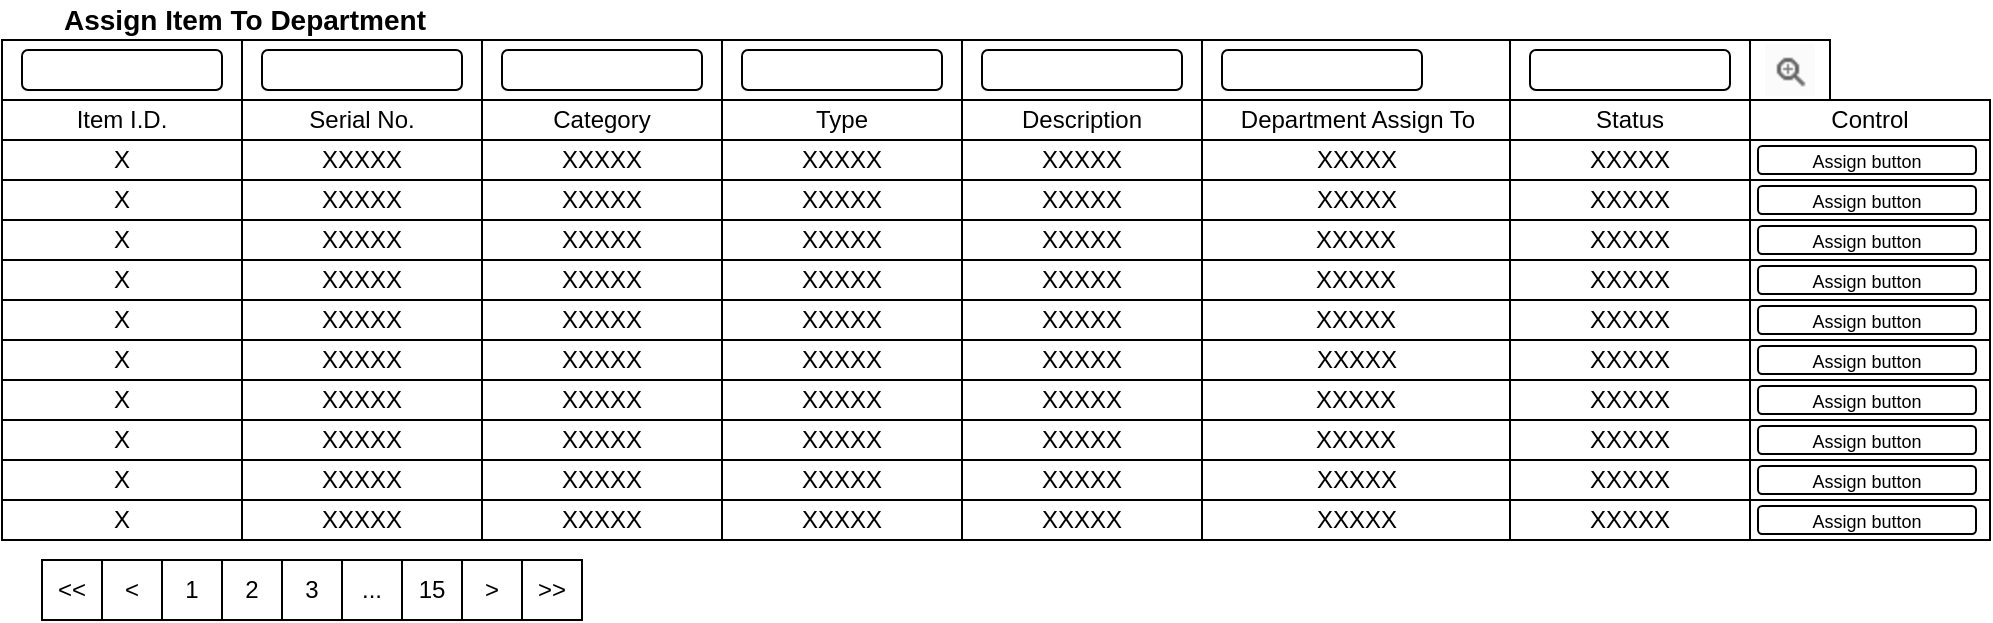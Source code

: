 <mxfile version="12.3.2" type="device" pages="1"><diagram id="bL0WwkCuKKonCKTU5HaB" name="Page-1"><mxGraphModel dx="1086" dy="494" grid="0" gridSize="10" guides="1" tooltips="1" connect="1" arrows="1" fold="1" page="0" pageScale="1" pageWidth="850" pageHeight="1100" math="0" shadow="0"><root><mxCell id="0"/><mxCell id="1" parent="0"/><mxCell id="B8XnHveXFob2aplnVtOJ-1" value="Serial No." style="rounded=0;whiteSpace=wrap;html=1;" parent="1" vertex="1"><mxGeometry x="240" y="90" width="120" height="20" as="geometry"/></mxCell><mxCell id="B8XnHveXFob2aplnVtOJ-2" value="Item I.D." style="rounded=0;whiteSpace=wrap;html=1;" parent="1" vertex="1"><mxGeometry x="120" y="90" width="120" height="20" as="geometry"/></mxCell><mxCell id="B8XnHveXFob2aplnVtOJ-3" value="Category" style="rounded=0;whiteSpace=wrap;html=1;" parent="1" vertex="1"><mxGeometry x="360" y="90" width="120" height="20" as="geometry"/></mxCell><mxCell id="B8XnHveXFob2aplnVtOJ-4" value="Type" style="rounded=0;whiteSpace=wrap;html=1;" parent="1" vertex="1"><mxGeometry x="480" y="90" width="120" height="20" as="geometry"/></mxCell><mxCell id="B8XnHveXFob2aplnVtOJ-5" value="Description" style="rounded=0;whiteSpace=wrap;html=1;" parent="1" vertex="1"><mxGeometry x="600" y="90" width="120" height="20" as="geometry"/></mxCell><mxCell id="B8XnHveXFob2aplnVtOJ-6" value="Department Assign To" style="rounded=0;whiteSpace=wrap;html=1;" parent="1" vertex="1"><mxGeometry x="720" y="90" width="156" height="20" as="geometry"/></mxCell><mxCell id="B8XnHveXFob2aplnVtOJ-7" value="Status" style="rounded=0;whiteSpace=wrap;html=1;" parent="1" vertex="1"><mxGeometry x="874" y="90" width="120" height="20" as="geometry"/></mxCell><mxCell id="B8XnHveXFob2aplnVtOJ-8" value="XXXXX" style="rounded=0;whiteSpace=wrap;html=1;" parent="1" vertex="1"><mxGeometry x="240" y="110" width="120" height="20" as="geometry"/></mxCell><mxCell id="B8XnHveXFob2aplnVtOJ-9" value="X" style="rounded=0;whiteSpace=wrap;html=1;" parent="1" vertex="1"><mxGeometry x="120" y="110" width="120" height="20" as="geometry"/></mxCell><mxCell id="B8XnHveXFob2aplnVtOJ-10" value="XXXXX" style="rounded=0;whiteSpace=wrap;html=1;" parent="1" vertex="1"><mxGeometry x="360" y="110" width="120" height="20" as="geometry"/></mxCell><mxCell id="B8XnHveXFob2aplnVtOJ-11" value="XXXXX" style="rounded=0;whiteSpace=wrap;html=1;" parent="1" vertex="1"><mxGeometry x="480" y="110" width="120" height="20" as="geometry"/></mxCell><mxCell id="B8XnHveXFob2aplnVtOJ-12" value="XXXXX" style="rounded=0;whiteSpace=wrap;html=1;" parent="1" vertex="1"><mxGeometry x="600" y="110" width="120" height="20" as="geometry"/></mxCell><mxCell id="B8XnHveXFob2aplnVtOJ-13" value="XXXXX" style="rounded=0;whiteSpace=wrap;html=1;" parent="1" vertex="1"><mxGeometry x="720" y="110" width="155" height="20" as="geometry"/></mxCell><mxCell id="B8XnHveXFob2aplnVtOJ-14" value="XXXXX" style="rounded=0;whiteSpace=wrap;html=1;" parent="1" vertex="1"><mxGeometry x="874" y="110" width="120" height="20" as="geometry"/></mxCell><mxCell id="B8XnHveXFob2aplnVtOJ-22" value="" style="rounded=0;whiteSpace=wrap;html=1;" parent="1" vertex="1"><mxGeometry x="240" y="60" width="120" height="30" as="geometry"/></mxCell><mxCell id="B8XnHveXFob2aplnVtOJ-23" value="" style="rounded=0;whiteSpace=wrap;html=1;" parent="1" vertex="1"><mxGeometry x="120" y="60" width="120" height="30" as="geometry"/></mxCell><mxCell id="B8XnHveXFob2aplnVtOJ-24" value="" style="rounded=0;whiteSpace=wrap;html=1;" parent="1" vertex="1"><mxGeometry x="360" y="60" width="120" height="30" as="geometry"/></mxCell><mxCell id="B8XnHveXFob2aplnVtOJ-25" value="" style="rounded=0;whiteSpace=wrap;html=1;" parent="1" vertex="1"><mxGeometry x="480" y="60" width="120" height="30" as="geometry"/></mxCell><mxCell id="B8XnHveXFob2aplnVtOJ-26" value="" style="rounded=0;whiteSpace=wrap;html=1;" parent="1" vertex="1"><mxGeometry x="600" y="60" width="120" height="30" as="geometry"/></mxCell><mxCell id="B8XnHveXFob2aplnVtOJ-27" value="" style="rounded=0;whiteSpace=wrap;html=1;" parent="1" vertex="1"><mxGeometry x="720" y="60" width="154" height="30" as="geometry"/></mxCell><mxCell id="B8XnHveXFob2aplnVtOJ-28" value="" style="rounded=0;whiteSpace=wrap;html=1;" parent="1" vertex="1"><mxGeometry x="874" y="60" width="120" height="30" as="geometry"/></mxCell><mxCell id="B8XnHveXFob2aplnVtOJ-29" value="" style="rounded=1;whiteSpace=wrap;html=1;" parent="1" vertex="1"><mxGeometry x="130" y="65" width="100" height="20" as="geometry"/></mxCell><mxCell id="B8XnHveXFob2aplnVtOJ-30" value="" style="rounded=1;whiteSpace=wrap;html=1;" parent="1" vertex="1"><mxGeometry x="250" y="65" width="100" height="20" as="geometry"/></mxCell><mxCell id="B8XnHveXFob2aplnVtOJ-31" value="" style="rounded=1;whiteSpace=wrap;html=1;" parent="1" vertex="1"><mxGeometry x="370" y="65" width="100" height="20" as="geometry"/></mxCell><mxCell id="B8XnHveXFob2aplnVtOJ-32" value="" style="rounded=1;whiteSpace=wrap;html=1;" parent="1" vertex="1"><mxGeometry x="490" y="65" width="100" height="20" as="geometry"/></mxCell><mxCell id="B8XnHveXFob2aplnVtOJ-34" value="" style="rounded=1;whiteSpace=wrap;html=1;" parent="1" vertex="1"><mxGeometry x="610" y="65" width="100" height="20" as="geometry"/></mxCell><mxCell id="B8XnHveXFob2aplnVtOJ-35" value="" style="rounded=1;whiteSpace=wrap;html=1;" parent="1" vertex="1"><mxGeometry x="730" y="65" width="100" height="20" as="geometry"/></mxCell><mxCell id="B8XnHveXFob2aplnVtOJ-36" value="" style="rounded=1;whiteSpace=wrap;html=1;" parent="1" vertex="1"><mxGeometry x="884" y="65" width="100" height="20" as="geometry"/></mxCell><mxCell id="B8XnHveXFob2aplnVtOJ-37" value="" style="rounded=0;whiteSpace=wrap;html=1;" parent="1" vertex="1"><mxGeometry x="994" y="60" width="40" height="30" as="geometry"/></mxCell><mxCell id="B8XnHveXFob2aplnVtOJ-39" value="" style="shape=image;verticalLabelPosition=bottom;labelBackgroundColor=#ffffff;verticalAlign=top;aspect=fixed;imageAspect=0;image=data:image/png,iVBORw0KGgoAAAANSUhEUgAAABkAAAAaCAYAAABCfffNAAABA0lEQVRIDe1Uyw2EIBDFzbah1diBVdCCJ0+2YBV2YDeUwWE3j+QRJA6fqHvYOAfnw/CeMww01tqPulleN+M7+Iekqsv/0653Sd3zPCtjjE9t21aN4+j9nNHk7onWWsRYlkVcCxeSJCTo+14Nw+D3reuqtm1zfgmRePBoESQkmKbJxUCIOIR5zhE+IgnPIKwgxGCceeFabBcdPCvAZtrUMeCRX0UC4BpwEortwphCcMhHwjjzjnIY+8l0JUnwJxxj/lWsSy6m2C6C4R7ELYHPOKYrN8bZSkgmaT45qYqylUjgjOMNA0GqotMkICNR13Xk3unT7dqhCc4llQjYPvyQ+FaUGF+07G3bLn+P1AAAAABJRU5ErkJggg==;" parent="1" vertex="1"><mxGeometry x="1001.5" y="62" width="25" height="26" as="geometry"/></mxCell><mxCell id="B8XnHveXFob2aplnVtOJ-47" value="XXXXX" style="rounded=0;whiteSpace=wrap;html=1;" parent="1" vertex="1"><mxGeometry x="240" y="130" width="120" height="20" as="geometry"/></mxCell><mxCell id="B8XnHveXFob2aplnVtOJ-48" value="X" style="rounded=0;whiteSpace=wrap;html=1;" parent="1" vertex="1"><mxGeometry x="120" y="130" width="120" height="20" as="geometry"/></mxCell><mxCell id="B8XnHveXFob2aplnVtOJ-49" value="XXXXX" style="rounded=0;whiteSpace=wrap;html=1;" parent="1" vertex="1"><mxGeometry x="360" y="130" width="120" height="20" as="geometry"/></mxCell><mxCell id="B8XnHveXFob2aplnVtOJ-50" value="XXXXX" style="rounded=0;whiteSpace=wrap;html=1;" parent="1" vertex="1"><mxGeometry x="480" y="130" width="120" height="20" as="geometry"/></mxCell><mxCell id="B8XnHveXFob2aplnVtOJ-51" value="XXXXX" style="rounded=0;whiteSpace=wrap;html=1;" parent="1" vertex="1"><mxGeometry x="600" y="130" width="120" height="20" as="geometry"/></mxCell><mxCell id="B8XnHveXFob2aplnVtOJ-52" value="XXXXX" style="rounded=0;whiteSpace=wrap;html=1;" parent="1" vertex="1"><mxGeometry x="720" y="130" width="155" height="20" as="geometry"/></mxCell><mxCell id="B8XnHveXFob2aplnVtOJ-53" value="XXXXX" style="rounded=0;whiteSpace=wrap;html=1;" parent="1" vertex="1"><mxGeometry x="874" y="130" width="120" height="20" as="geometry"/></mxCell><mxCell id="B8XnHveXFob2aplnVtOJ-54" value="XXXXX" style="rounded=0;whiteSpace=wrap;html=1;" parent="1" vertex="1"><mxGeometry x="240" y="150" width="120" height="20" as="geometry"/></mxCell><mxCell id="B8XnHveXFob2aplnVtOJ-55" value="X" style="rounded=0;whiteSpace=wrap;html=1;" parent="1" vertex="1"><mxGeometry x="120" y="150" width="120" height="20" as="geometry"/></mxCell><mxCell id="B8XnHveXFob2aplnVtOJ-56" value="XXXXX" style="rounded=0;whiteSpace=wrap;html=1;" parent="1" vertex="1"><mxGeometry x="360" y="150" width="120" height="20" as="geometry"/></mxCell><mxCell id="B8XnHveXFob2aplnVtOJ-57" value="XXXXX" style="rounded=0;whiteSpace=wrap;html=1;" parent="1" vertex="1"><mxGeometry x="480" y="150" width="120" height="20" as="geometry"/></mxCell><mxCell id="B8XnHveXFob2aplnVtOJ-58" value="XXXXX" style="rounded=0;whiteSpace=wrap;html=1;" parent="1" vertex="1"><mxGeometry x="600" y="150" width="120" height="20" as="geometry"/></mxCell><mxCell id="B8XnHveXFob2aplnVtOJ-59" value="XXXXX" style="rounded=0;whiteSpace=wrap;html=1;" parent="1" vertex="1"><mxGeometry x="720" y="150" width="154" height="20" as="geometry"/></mxCell><mxCell id="B8XnHveXFob2aplnVtOJ-60" value="XXXXX" style="rounded=0;whiteSpace=wrap;html=1;" parent="1" vertex="1"><mxGeometry x="874" y="150" width="120" height="20" as="geometry"/></mxCell><mxCell id="B8XnHveXFob2aplnVtOJ-61" value="XXXXX" style="rounded=0;whiteSpace=wrap;html=1;" parent="1" vertex="1"><mxGeometry x="240" y="170" width="120" height="20" as="geometry"/></mxCell><mxCell id="B8XnHveXFob2aplnVtOJ-62" value="X" style="rounded=0;whiteSpace=wrap;html=1;" parent="1" vertex="1"><mxGeometry x="120" y="170" width="120" height="20" as="geometry"/></mxCell><mxCell id="B8XnHveXFob2aplnVtOJ-63" value="XXXXX" style="rounded=0;whiteSpace=wrap;html=1;" parent="1" vertex="1"><mxGeometry x="360" y="170" width="120" height="20" as="geometry"/></mxCell><mxCell id="B8XnHveXFob2aplnVtOJ-64" value="XXXXX" style="rounded=0;whiteSpace=wrap;html=1;" parent="1" vertex="1"><mxGeometry x="480" y="170" width="120" height="20" as="geometry"/></mxCell><mxCell id="B8XnHveXFob2aplnVtOJ-65" value="XXXXX" style="rounded=0;whiteSpace=wrap;html=1;" parent="1" vertex="1"><mxGeometry x="600" y="170" width="120" height="20" as="geometry"/></mxCell><mxCell id="B8XnHveXFob2aplnVtOJ-66" value="XXXXX" style="rounded=0;whiteSpace=wrap;html=1;" parent="1" vertex="1"><mxGeometry x="720" y="170" width="154" height="20" as="geometry"/></mxCell><mxCell id="B8XnHveXFob2aplnVtOJ-67" value="XXXXX" style="rounded=0;whiteSpace=wrap;html=1;" parent="1" vertex="1"><mxGeometry x="874" y="170" width="120" height="20" as="geometry"/></mxCell><mxCell id="B8XnHveXFob2aplnVtOJ-68" value="XXXXX" style="rounded=0;whiteSpace=wrap;html=1;" parent="1" vertex="1"><mxGeometry x="240" y="190" width="120" height="20" as="geometry"/></mxCell><mxCell id="B8XnHveXFob2aplnVtOJ-69" value="X" style="rounded=0;whiteSpace=wrap;html=1;" parent="1" vertex="1"><mxGeometry x="120" y="190" width="120" height="20" as="geometry"/></mxCell><mxCell id="B8XnHveXFob2aplnVtOJ-70" value="XXXXX" style="rounded=0;whiteSpace=wrap;html=1;" parent="1" vertex="1"><mxGeometry x="360" y="190" width="120" height="20" as="geometry"/></mxCell><mxCell id="B8XnHveXFob2aplnVtOJ-71" value="XXXXX" style="rounded=0;whiteSpace=wrap;html=1;" parent="1" vertex="1"><mxGeometry x="480" y="190" width="120" height="20" as="geometry"/></mxCell><mxCell id="B8XnHveXFob2aplnVtOJ-72" value="XXXXX" style="rounded=0;whiteSpace=wrap;html=1;" parent="1" vertex="1"><mxGeometry x="600" y="190" width="120" height="20" as="geometry"/></mxCell><mxCell id="B8XnHveXFob2aplnVtOJ-73" value="XXXXX" style="rounded=0;whiteSpace=wrap;html=1;" parent="1" vertex="1"><mxGeometry x="720" y="190" width="154" height="20" as="geometry"/></mxCell><mxCell id="B8XnHveXFob2aplnVtOJ-74" value="XXXXX" style="rounded=0;whiteSpace=wrap;html=1;" parent="1" vertex="1"><mxGeometry x="874" y="190" width="120" height="20" as="geometry"/></mxCell><mxCell id="B8XnHveXFob2aplnVtOJ-83" value="XXXXX" style="rounded=0;whiteSpace=wrap;html=1;" parent="1" vertex="1"><mxGeometry x="240" y="210" width="120" height="20" as="geometry"/></mxCell><mxCell id="B8XnHveXFob2aplnVtOJ-84" value="X" style="rounded=0;whiteSpace=wrap;html=1;" parent="1" vertex="1"><mxGeometry x="120" y="210" width="120" height="20" as="geometry"/></mxCell><mxCell id="B8XnHveXFob2aplnVtOJ-85" value="XXXXX" style="rounded=0;whiteSpace=wrap;html=1;" parent="1" vertex="1"><mxGeometry x="360" y="210" width="120" height="20" as="geometry"/></mxCell><mxCell id="B8XnHveXFob2aplnVtOJ-86" value="XXXXX" style="rounded=0;whiteSpace=wrap;html=1;" parent="1" vertex="1"><mxGeometry x="480" y="210" width="120" height="20" as="geometry"/></mxCell><mxCell id="B8XnHveXFob2aplnVtOJ-87" value="XXXXX" style="rounded=0;whiteSpace=wrap;html=1;" parent="1" vertex="1"><mxGeometry x="600" y="210" width="120" height="20" as="geometry"/></mxCell><mxCell id="B8XnHveXFob2aplnVtOJ-88" value="XXXXX" style="rounded=0;whiteSpace=wrap;html=1;" parent="1" vertex="1"><mxGeometry x="720" y="210" width="155" height="20" as="geometry"/></mxCell><mxCell id="B8XnHveXFob2aplnVtOJ-89" value="XXXXX" style="rounded=0;whiteSpace=wrap;html=1;" parent="1" vertex="1"><mxGeometry x="874" y="210" width="120" height="20" as="geometry"/></mxCell><mxCell id="B8XnHveXFob2aplnVtOJ-90" value="XXXXX" style="rounded=0;whiteSpace=wrap;html=1;" parent="1" vertex="1"><mxGeometry x="240" y="230" width="120" height="20" as="geometry"/></mxCell><mxCell id="B8XnHveXFob2aplnVtOJ-91" value="X" style="rounded=0;whiteSpace=wrap;html=1;" parent="1" vertex="1"><mxGeometry x="120" y="230" width="120" height="20" as="geometry"/></mxCell><mxCell id="B8XnHveXFob2aplnVtOJ-92" value="XXXXX" style="rounded=0;whiteSpace=wrap;html=1;" parent="1" vertex="1"><mxGeometry x="360" y="230" width="120" height="20" as="geometry"/></mxCell><mxCell id="B8XnHveXFob2aplnVtOJ-93" value="XXXXX" style="rounded=0;whiteSpace=wrap;html=1;" parent="1" vertex="1"><mxGeometry x="480" y="230" width="120" height="20" as="geometry"/></mxCell><mxCell id="B8XnHveXFob2aplnVtOJ-94" value="XXXXX" style="rounded=0;whiteSpace=wrap;html=1;" parent="1" vertex="1"><mxGeometry x="600" y="230" width="120" height="20" as="geometry"/></mxCell><mxCell id="B8XnHveXFob2aplnVtOJ-95" value="XXXXX" style="rounded=0;whiteSpace=wrap;html=1;" parent="1" vertex="1"><mxGeometry x="720" y="230" width="154" height="20" as="geometry"/></mxCell><mxCell id="B8XnHveXFob2aplnVtOJ-96" value="XXXXX" style="rounded=0;whiteSpace=wrap;html=1;" parent="1" vertex="1"><mxGeometry x="874" y="230" width="120" height="20" as="geometry"/></mxCell><mxCell id="B8XnHveXFob2aplnVtOJ-97" value="XXXXX" style="rounded=0;whiteSpace=wrap;html=1;" parent="1" vertex="1"><mxGeometry x="240" y="250" width="120" height="20" as="geometry"/></mxCell><mxCell id="B8XnHveXFob2aplnVtOJ-98" value="X" style="rounded=0;whiteSpace=wrap;html=1;" parent="1" vertex="1"><mxGeometry x="120" y="250" width="120" height="20" as="geometry"/></mxCell><mxCell id="B8XnHveXFob2aplnVtOJ-99" value="XXXXX" style="rounded=0;whiteSpace=wrap;html=1;" parent="1" vertex="1"><mxGeometry x="360" y="250" width="120" height="20" as="geometry"/></mxCell><mxCell id="B8XnHveXFob2aplnVtOJ-100" value="XXXXX" style="rounded=0;whiteSpace=wrap;html=1;" parent="1" vertex="1"><mxGeometry x="480" y="250" width="120" height="20" as="geometry"/></mxCell><mxCell id="B8XnHveXFob2aplnVtOJ-101" value="XXXXX" style="rounded=0;whiteSpace=wrap;html=1;" parent="1" vertex="1"><mxGeometry x="600" y="250" width="120" height="20" as="geometry"/></mxCell><mxCell id="B8XnHveXFob2aplnVtOJ-102" value="XXXXX" style="rounded=0;whiteSpace=wrap;html=1;" parent="1" vertex="1"><mxGeometry x="720" y="250" width="154" height="20" as="geometry"/></mxCell><mxCell id="B8XnHveXFob2aplnVtOJ-103" value="XXXXX" style="rounded=0;whiteSpace=wrap;html=1;" parent="1" vertex="1"><mxGeometry x="874" y="250" width="120" height="20" as="geometry"/></mxCell><mxCell id="B8XnHveXFob2aplnVtOJ-104" value="XXXXX" style="rounded=0;whiteSpace=wrap;html=1;" parent="1" vertex="1"><mxGeometry x="240" y="270" width="120" height="20" as="geometry"/></mxCell><mxCell id="B8XnHveXFob2aplnVtOJ-105" value="X" style="rounded=0;whiteSpace=wrap;html=1;" parent="1" vertex="1"><mxGeometry x="120" y="270" width="120" height="20" as="geometry"/></mxCell><mxCell id="B8XnHveXFob2aplnVtOJ-106" value="XXXXX" style="rounded=0;whiteSpace=wrap;html=1;" parent="1" vertex="1"><mxGeometry x="360" y="270" width="120" height="20" as="geometry"/></mxCell><mxCell id="B8XnHveXFob2aplnVtOJ-107" value="XXXXX" style="rounded=0;whiteSpace=wrap;html=1;" parent="1" vertex="1"><mxGeometry x="480" y="270" width="120" height="20" as="geometry"/></mxCell><mxCell id="B8XnHveXFob2aplnVtOJ-108" value="XXXXX" style="rounded=0;whiteSpace=wrap;html=1;" parent="1" vertex="1"><mxGeometry x="600" y="270" width="120" height="20" as="geometry"/></mxCell><mxCell id="B8XnHveXFob2aplnVtOJ-109" value="XXXXX" style="rounded=0;whiteSpace=wrap;html=1;" parent="1" vertex="1"><mxGeometry x="720" y="270" width="155" height="20" as="geometry"/></mxCell><mxCell id="B8XnHveXFob2aplnVtOJ-110" value="XXXXX" style="rounded=0;whiteSpace=wrap;html=1;" parent="1" vertex="1"><mxGeometry x="874" y="270" width="120" height="20" as="geometry"/></mxCell><mxCell id="B8XnHveXFob2aplnVtOJ-111" value="XXXXX" style="rounded=0;whiteSpace=wrap;html=1;" parent="1" vertex="1"><mxGeometry x="240" y="290" width="120" height="20" as="geometry"/></mxCell><mxCell id="B8XnHveXFob2aplnVtOJ-112" value="X" style="rounded=0;whiteSpace=wrap;html=1;" parent="1" vertex="1"><mxGeometry x="120" y="290" width="120" height="20" as="geometry"/></mxCell><mxCell id="B8XnHveXFob2aplnVtOJ-113" value="XXXXX" style="rounded=0;whiteSpace=wrap;html=1;" parent="1" vertex="1"><mxGeometry x="360" y="290" width="120" height="20" as="geometry"/></mxCell><mxCell id="B8XnHveXFob2aplnVtOJ-114" value="XXXXX" style="rounded=0;whiteSpace=wrap;html=1;" parent="1" vertex="1"><mxGeometry x="480" y="290" width="120" height="20" as="geometry"/></mxCell><mxCell id="B8XnHveXFob2aplnVtOJ-115" value="XXXXX" style="rounded=0;whiteSpace=wrap;html=1;" parent="1" vertex="1"><mxGeometry x="600" y="290" width="120" height="20" as="geometry"/></mxCell><mxCell id="B8XnHveXFob2aplnVtOJ-116" value="XXXXX" style="rounded=0;whiteSpace=wrap;html=1;" parent="1" vertex="1"><mxGeometry x="720" y="290" width="155" height="20" as="geometry"/></mxCell><mxCell id="B8XnHveXFob2aplnVtOJ-117" value="XXXXX" style="rounded=0;whiteSpace=wrap;html=1;" parent="1" vertex="1"><mxGeometry x="874" y="290" width="120" height="20" as="geometry"/></mxCell><mxCell id="B8XnHveXFob2aplnVtOJ-118" value="&amp;lt;&amp;lt;" style="whiteSpace=wrap;html=1;aspect=fixed;" parent="1" vertex="1"><mxGeometry x="140" y="320" width="30" height="30" as="geometry"/></mxCell><mxCell id="B8XnHveXFob2aplnVtOJ-119" value="&amp;lt;" style="whiteSpace=wrap;html=1;aspect=fixed;" parent="1" vertex="1"><mxGeometry x="170" y="320" width="30" height="30" as="geometry"/></mxCell><mxCell id="B8XnHveXFob2aplnVtOJ-120" value="1" style="whiteSpace=wrap;html=1;aspect=fixed;" parent="1" vertex="1"><mxGeometry x="200" y="320" width="30" height="30" as="geometry"/></mxCell><mxCell id="B8XnHveXFob2aplnVtOJ-121" value="2" style="whiteSpace=wrap;html=1;aspect=fixed;" parent="1" vertex="1"><mxGeometry x="230" y="320" width="30" height="30" as="geometry"/></mxCell><mxCell id="B8XnHveXFob2aplnVtOJ-122" value="3" style="whiteSpace=wrap;html=1;aspect=fixed;" parent="1" vertex="1"><mxGeometry x="260" y="320" width="30" height="30" as="geometry"/></mxCell><mxCell id="B8XnHveXFob2aplnVtOJ-123" value="..." style="whiteSpace=wrap;html=1;aspect=fixed;" parent="1" vertex="1"><mxGeometry x="290" y="320" width="30" height="30" as="geometry"/></mxCell><mxCell id="B8XnHveXFob2aplnVtOJ-124" value="15" style="whiteSpace=wrap;html=1;aspect=fixed;" parent="1" vertex="1"><mxGeometry x="320" y="320" width="30" height="30" as="geometry"/></mxCell><mxCell id="B8XnHveXFob2aplnVtOJ-125" value="&lt;font style=&quot;font-size: 14px&quot;&gt;&lt;b&gt;Assign Item To Department&lt;/b&gt;&lt;/font&gt;" style="text;html=1;strokeColor=none;fillColor=none;align=center;verticalAlign=middle;whiteSpace=wrap;rounded=0;" parent="1" vertex="1"><mxGeometry x="120" y="40" width="243" height="20" as="geometry"/></mxCell><mxCell id="B8XnHveXFob2aplnVtOJ-127" value="&amp;gt;" style="whiteSpace=wrap;html=1;aspect=fixed;" parent="1" vertex="1"><mxGeometry x="350" y="320" width="30" height="30" as="geometry"/></mxCell><mxCell id="B8XnHveXFob2aplnVtOJ-128" value="&amp;gt;&amp;gt;" style="whiteSpace=wrap;html=1;aspect=fixed;" parent="1" vertex="1"><mxGeometry x="380" y="320" width="30" height="30" as="geometry"/></mxCell><mxCell id="RHAuL1JtsQvE-vJD-nbQ-1" value="Control" style="rounded=0;whiteSpace=wrap;html=1;" parent="1" vertex="1"><mxGeometry x="994" y="90" width="120" height="20" as="geometry"/></mxCell><mxCell id="RHAuL1JtsQvE-vJD-nbQ-2" value="" style="rounded=0;whiteSpace=wrap;html=1;" parent="1" vertex="1"><mxGeometry x="994" y="110" width="120" height="20" as="geometry"/></mxCell><mxCell id="RHAuL1JtsQvE-vJD-nbQ-3" value="&lt;span style=&quot;color: rgba(0 , 0 , 0 , 0) ; font-family: monospace ; font-size: 0px&quot;&gt;%3CmxGraphModel%3E%3Croot%3E%3CmxCell%20id%3D%220%22%2F%3E%3CmxCell%20id%3D%221%22%20parent%3D%220%22%2F%3E%3CmxCell%20id%3D%222%22%20value%3D%22%26lt%3Bfont%20style%3D%26quot%3Bfont-size%3A%209px%26quot%3B%26gt%3BReport%20Lost%26lt%3B%2Ffont%26gt%3B%22%20style%3D%22rounded%3D1%3BwhiteSpace%3Dwrap%3Bhtml%3D1%3B%22%20vertex%3D%221%22%20parent%3D%221%22%3E%3CmxGeometry%20x%3D%22998%22%20y%3D%22113%22%20width%3D%22109%22%20height%3D%2214%22%20as%3D%22geometry%22%2F%3E%3C%2FmxCell%3E%3C%2Froot%3E%3C%2FmxGraphModel%3E&lt;/span&gt;" style="rounded=0;whiteSpace=wrap;html=1;" parent="1" vertex="1"><mxGeometry x="994" y="130" width="120" height="20" as="geometry"/></mxCell><mxCell id="RHAuL1JtsQvE-vJD-nbQ-4" value="" style="rounded=0;whiteSpace=wrap;html=1;" parent="1" vertex="1"><mxGeometry x="994" y="150" width="120" height="20" as="geometry"/></mxCell><mxCell id="RHAuL1JtsQvE-vJD-nbQ-5" value="" style="rounded=0;whiteSpace=wrap;html=1;" parent="1" vertex="1"><mxGeometry x="994" y="170" width="120" height="20" as="geometry"/></mxCell><mxCell id="RHAuL1JtsQvE-vJD-nbQ-6" value="" style="rounded=0;whiteSpace=wrap;html=1;" parent="1" vertex="1"><mxGeometry x="994" y="190" width="120" height="20" as="geometry"/></mxCell><mxCell id="RHAuL1JtsQvE-vJD-nbQ-7" value="" style="rounded=0;whiteSpace=wrap;html=1;" parent="1" vertex="1"><mxGeometry x="994" y="210" width="120" height="20" as="geometry"/></mxCell><mxCell id="RHAuL1JtsQvE-vJD-nbQ-8" value="" style="rounded=0;whiteSpace=wrap;html=1;" parent="1" vertex="1"><mxGeometry x="994" y="230" width="120" height="20" as="geometry"/></mxCell><mxCell id="RHAuL1JtsQvE-vJD-nbQ-9" value="" style="rounded=0;whiteSpace=wrap;html=1;" parent="1" vertex="1"><mxGeometry x="994" y="250" width="120" height="20" as="geometry"/></mxCell><mxCell id="RHAuL1JtsQvE-vJD-nbQ-10" value="" style="rounded=0;whiteSpace=wrap;html=1;" parent="1" vertex="1"><mxGeometry x="994" y="270" width="120" height="20" as="geometry"/></mxCell><mxCell id="RHAuL1JtsQvE-vJD-nbQ-11" value="" style="rounded=0;whiteSpace=wrap;html=1;" parent="1" vertex="1"><mxGeometry x="994" y="290" width="120" height="20" as="geometry"/></mxCell><mxCell id="RHAuL1JtsQvE-vJD-nbQ-12" value="&lt;font style=&quot;font-size: 9px&quot;&gt;Assign button&lt;/font&gt;" style="rounded=1;whiteSpace=wrap;html=1;" parent="1" vertex="1"><mxGeometry x="998" y="113" width="109" height="14" as="geometry"/></mxCell><mxCell id="RHAuL1JtsQvE-vJD-nbQ-13" value="&lt;span style=&quot;font-size: 9px&quot;&gt;Assign button&lt;/span&gt;" style="rounded=1;whiteSpace=wrap;html=1;" parent="1" vertex="1"><mxGeometry x="998" y="133" width="109" height="14" as="geometry"/></mxCell><mxCell id="RHAuL1JtsQvE-vJD-nbQ-14" value="&lt;span style=&quot;font-size: 9px&quot;&gt;Assign button&lt;/span&gt;" style="rounded=1;whiteSpace=wrap;html=1;" parent="1" vertex="1"><mxGeometry x="998" y="153" width="109" height="14" as="geometry"/></mxCell><mxCell id="RHAuL1JtsQvE-vJD-nbQ-15" value="&lt;span style=&quot;font-size: 9px&quot;&gt;Assign button&lt;/span&gt;" style="rounded=1;whiteSpace=wrap;html=1;" parent="1" vertex="1"><mxGeometry x="998" y="173" width="109" height="14" as="geometry"/></mxCell><mxCell id="RHAuL1JtsQvE-vJD-nbQ-16" value="&lt;span style=&quot;font-size: 9px&quot;&gt;Assign button&lt;/span&gt;" style="rounded=1;whiteSpace=wrap;html=1;" parent="1" vertex="1"><mxGeometry x="998" y="193" width="109" height="14" as="geometry"/></mxCell><mxCell id="RHAuL1JtsQvE-vJD-nbQ-17" value="&lt;font style=&quot;font-size: 9px&quot;&gt;Assign button&lt;br&gt;&lt;/font&gt;" style="rounded=1;whiteSpace=wrap;html=1;" parent="1" vertex="1"><mxGeometry x="998" y="213" width="109" height="14" as="geometry"/></mxCell><mxCell id="RHAuL1JtsQvE-vJD-nbQ-18" value="&lt;span style=&quot;font-size: 9px&quot;&gt;Assign button&lt;/span&gt;" style="rounded=1;whiteSpace=wrap;html=1;" parent="1" vertex="1"><mxGeometry x="998" y="233" width="109" height="14" as="geometry"/></mxCell><mxCell id="RHAuL1JtsQvE-vJD-nbQ-19" value="&lt;span style=&quot;font-size: 9px&quot;&gt;Assign button&lt;/span&gt;" style="rounded=1;whiteSpace=wrap;html=1;" parent="1" vertex="1"><mxGeometry x="998" y="253" width="109" height="14" as="geometry"/></mxCell><mxCell id="RHAuL1JtsQvE-vJD-nbQ-20" value="&lt;span style=&quot;font-size: 9px&quot;&gt;Assign button&lt;/span&gt;" style="rounded=1;whiteSpace=wrap;html=1;" parent="1" vertex="1"><mxGeometry x="998" y="273" width="109" height="14" as="geometry"/></mxCell><mxCell id="RHAuL1JtsQvE-vJD-nbQ-21" value="&lt;span style=&quot;font-size: 9px&quot;&gt;Assign button&lt;/span&gt;" style="rounded=1;whiteSpace=wrap;html=1;" parent="1" vertex="1"><mxGeometry x="998" y="293" width="109" height="14" as="geometry"/></mxCell></root></mxGraphModel></diagram></mxfile>